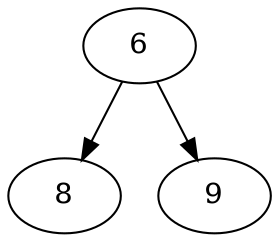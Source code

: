 digraph {
  nn6 [label="n6" pos="0.7,1.0!" label="6"]
  nn8 [label="n8" pos="1.4,0.0!" label="8"]
  nn9 [label="n9" pos="0.0,0.0!" label="9"]
  nn6 -> nn8 
  nn6 -> nn9 
}